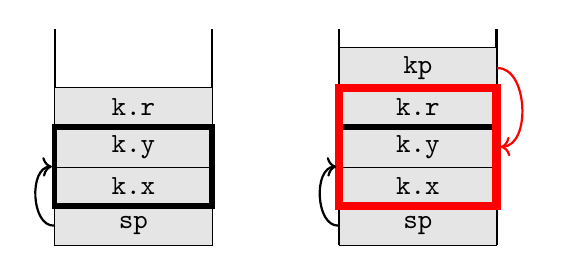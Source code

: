 \begin{tikzpicture}
	\tikzstyle{Node} = [rectangle, minimum width=2cm, minimum height=5mm, text centered, draw=black, fill= gray!20]
	\tikzstyle{Sikidom} = [rectangle, minimum width=2cm, minimum height=10mm, text centered, draw=black, line width = 2pt]
	\tikzstyle{Kor} = [rectangle, minimum width=2cm, minimum height=15mm, text centered, draw=red, line width = 3pt]
	\tikzstyle{arrow} = [thick,->,>=stealth]
	
	\draw [thick, black] (0, 0) -- (2, 0);
	\draw [thick, black] (0, 0) -- (0, 2.75);
	\draw [thick, black] (2, 0) -- (2, 2.75);
	\node (s) [Node] at (1,0.25) {\texttt{sp}};
	\node (x) [Node] at (1,0.75) {\texttt{k.x}};
	\node (y) [Node] at (1,1.25) {\texttt{k.y}};
	\node (r) [Node] at (1,1.75) {\texttt{k.r}};
	\node (sikidom) [Sikidom] at (1,1) {};
	\path[every node/.style={font=\sffamily\small}]
	(s) edge[bend left = 90, thick, ->] node [right] {} (sikidom);
\end{tikzpicture}
\hspace{1cm}
\begin{tikzpicture}
	\tikzstyle{Node} = [rectangle, minimum width=2cm, minimum height=5mm, text centered, draw=black, fill= gray!20]
	\tikzstyle{Sikidom} = [rectangle, minimum width=2cm, minimum height=10mm, text centered, draw=black, line width = 2pt]
	\tikzstyle{Kor} = [rectangle, minimum width=2cm, minimum height=15mm, text centered, draw=red, line width = 3pt]
	\tikzstyle{arrow} = [thick,->,>=stealth]
	
	\draw [thick, black] (3, 0) -- (5, 0);
	\draw [thick, black] (3, 0) -- (3, 2.75);
	\draw [thick, black] (5, 0) -- (5, 2.75);
	\node (s2) [Node] at (4,0.25) {\texttt{sp}};
	\node (x2) [Node] at (4,0.75) {\texttt{k.x}};
	\node (y2) [Node] at (4,1.25) {\texttt{k.y}};
	\node (r2) [Node] at (4,1.75) {\texttt{k.r}};
	\node (kp) [Node] at (4,2.25) {\texttt{kp}};
	\node (sikidom2) [Sikidom] at (4,1) {};
	\node (kor) [Kor] at (4,1.25) {};
	
	\path[every node/.style={font=\sffamily\small}]
	(s2) edge[bend left = 90, thick, ->] node [right] {} (sikidom2);
	\path[every node/.style={font=\sffamily\small}]
	(kp) edge[bend left = 90, thick, red, ->] node [right] {} (kor);
\end{tikzpicture}